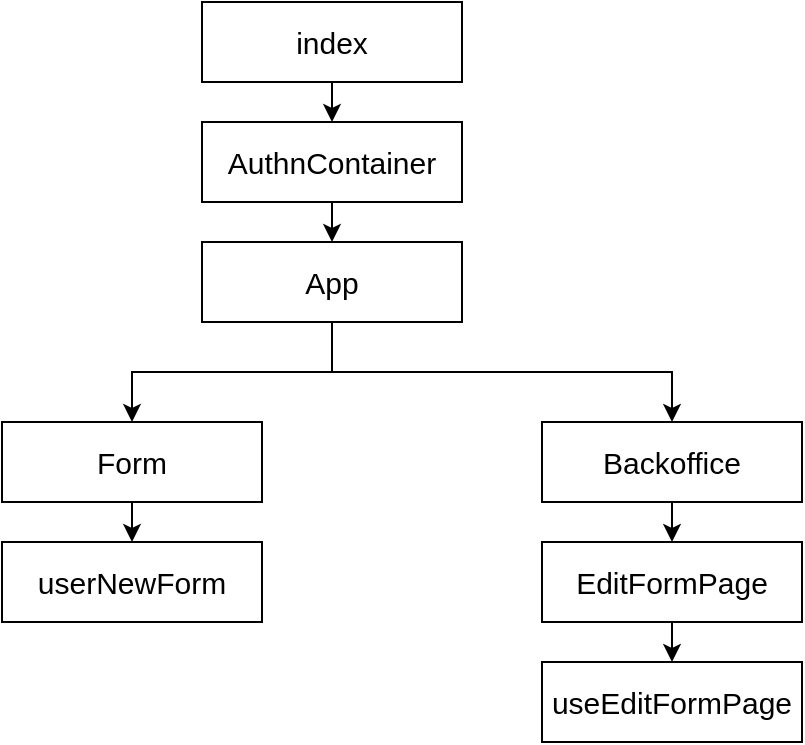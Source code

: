 <mxfile version="24.4.13" type="device">
  <diagram name="Page-1" id="r-dBQ9j4gFgFpyugvA7R">
    <mxGraphModel dx="1843" dy="807" grid="1" gridSize="10" guides="1" tooltips="1" connect="1" arrows="1" fold="1" page="1" pageScale="1" pageWidth="827" pageHeight="1169" math="0" shadow="0">
      <root>
        <mxCell id="0" />
        <mxCell id="1" parent="0" />
        <mxCell id="AwA4mql_HM7cYd_l_bpD-9" style="edgeStyle=orthogonalEdgeStyle;rounded=0;orthogonalLoop=1;jettySize=auto;html=1;exitX=0.5;exitY=1;exitDx=0;exitDy=0;entryX=0.5;entryY=0;entryDx=0;entryDy=0;" parent="1" source="AwA4mql_HM7cYd_l_bpD-1" target="AwA4mql_HM7cYd_l_bpD-2" edge="1">
          <mxGeometry relative="1" as="geometry" />
        </mxCell>
        <mxCell id="AwA4mql_HM7cYd_l_bpD-1" value="&lt;font style=&quot;font-size: 15px;&quot;&gt;index&lt;/font&gt;" style="rounded=0;whiteSpace=wrap;html=1;" parent="1" vertex="1">
          <mxGeometry x="310" y="20" width="130" height="40" as="geometry" />
        </mxCell>
        <mxCell id="AwA4mql_HM7cYd_l_bpD-10" style="edgeStyle=orthogonalEdgeStyle;rounded=0;orthogonalLoop=1;jettySize=auto;html=1;exitX=0.5;exitY=1;exitDx=0;exitDy=0;entryX=0.5;entryY=0;entryDx=0;entryDy=0;" parent="1" source="AwA4mql_HM7cYd_l_bpD-2" target="AwA4mql_HM7cYd_l_bpD-3" edge="1">
          <mxGeometry relative="1" as="geometry" />
        </mxCell>
        <mxCell id="AwA4mql_HM7cYd_l_bpD-2" value="&lt;span style=&quot;font-size: 15px;&quot;&gt;AuthnContainer&lt;/span&gt;" style="rounded=0;whiteSpace=wrap;html=1;" parent="1" vertex="1">
          <mxGeometry x="310" y="80" width="130" height="40" as="geometry" />
        </mxCell>
        <mxCell id="AwA4mql_HM7cYd_l_bpD-14" style="edgeStyle=orthogonalEdgeStyle;rounded=0;orthogonalLoop=1;jettySize=auto;html=1;exitX=0.5;exitY=1;exitDx=0;exitDy=0;" parent="1" source="AwA4mql_HM7cYd_l_bpD-3" target="AwA4mql_HM7cYd_l_bpD-7" edge="1">
          <mxGeometry relative="1" as="geometry" />
        </mxCell>
        <mxCell id="AwA4mql_HM7cYd_l_bpD-15" style="edgeStyle=orthogonalEdgeStyle;rounded=0;orthogonalLoop=1;jettySize=auto;html=1;exitX=0.5;exitY=1;exitDx=0;exitDy=0;" parent="1" source="AwA4mql_HM7cYd_l_bpD-3" target="AwA4mql_HM7cYd_l_bpD-8" edge="1">
          <mxGeometry relative="1" as="geometry" />
        </mxCell>
        <mxCell id="AwA4mql_HM7cYd_l_bpD-3" value="&lt;span style=&quot;font-size: 15px;&quot;&gt;App&lt;/span&gt;" style="rounded=0;whiteSpace=wrap;html=1;" parent="1" vertex="1">
          <mxGeometry x="310" y="140" width="130" height="40" as="geometry" />
        </mxCell>
        <mxCell id="Ty7-eHjBP48VKCG4unU4-3" style="edgeStyle=orthogonalEdgeStyle;rounded=0;orthogonalLoop=1;jettySize=auto;html=1;exitX=0.5;exitY=1;exitDx=0;exitDy=0;entryX=0.5;entryY=0;entryDx=0;entryDy=0;" edge="1" parent="1" source="AwA4mql_HM7cYd_l_bpD-7" target="Ty7-eHjBP48VKCG4unU4-2">
          <mxGeometry relative="1" as="geometry" />
        </mxCell>
        <mxCell id="AwA4mql_HM7cYd_l_bpD-7" value="&lt;span style=&quot;font-size: 15px;&quot;&gt;Form&lt;/span&gt;" style="rounded=0;whiteSpace=wrap;html=1;" parent="1" vertex="1">
          <mxGeometry x="210" y="230" width="130" height="40" as="geometry" />
        </mxCell>
        <mxCell id="Ty7-eHjBP48VKCG4unU4-1" style="edgeStyle=orthogonalEdgeStyle;rounded=0;orthogonalLoop=1;jettySize=auto;html=1;exitX=0.5;exitY=1;exitDx=0;exitDy=0;entryX=0.5;entryY=0;entryDx=0;entryDy=0;" edge="1" parent="1" source="AwA4mql_HM7cYd_l_bpD-8" target="AwA4mql_HM7cYd_l_bpD-17">
          <mxGeometry relative="1" as="geometry" />
        </mxCell>
        <mxCell id="AwA4mql_HM7cYd_l_bpD-8" value="&lt;span style=&quot;font-size: 15px;&quot;&gt;Backoffice&lt;/span&gt;" style="rounded=0;whiteSpace=wrap;html=1;" parent="1" vertex="1">
          <mxGeometry x="480" y="230" width="130" height="40" as="geometry" />
        </mxCell>
        <mxCell id="Ty7-eHjBP48VKCG4unU4-5" style="edgeStyle=orthogonalEdgeStyle;rounded=0;orthogonalLoop=1;jettySize=auto;html=1;exitX=0.5;exitY=1;exitDx=0;exitDy=0;entryX=0.5;entryY=0;entryDx=0;entryDy=0;" edge="1" parent="1" source="AwA4mql_HM7cYd_l_bpD-17" target="Ty7-eHjBP48VKCG4unU4-4">
          <mxGeometry relative="1" as="geometry" />
        </mxCell>
        <mxCell id="AwA4mql_HM7cYd_l_bpD-17" value="&lt;span style=&quot;font-size: 15px;&quot;&gt;EditFormPage&lt;/span&gt;" style="rounded=0;whiteSpace=wrap;html=1;" parent="1" vertex="1">
          <mxGeometry x="480" y="290" width="130" height="40" as="geometry" />
        </mxCell>
        <mxCell id="Ty7-eHjBP48VKCG4unU4-2" value="&lt;span style=&quot;font-size: 15px;&quot;&gt;userNewForm&lt;/span&gt;" style="rounded=0;whiteSpace=wrap;html=1;" vertex="1" parent="1">
          <mxGeometry x="210" y="290" width="130" height="40" as="geometry" />
        </mxCell>
        <mxCell id="Ty7-eHjBP48VKCG4unU4-4" value="&lt;span style=&quot;font-size: 15px;&quot;&gt;useEditFormPage&lt;/span&gt;" style="rounded=0;whiteSpace=wrap;html=1;" vertex="1" parent="1">
          <mxGeometry x="480" y="350" width="130" height="40" as="geometry" />
        </mxCell>
      </root>
    </mxGraphModel>
  </diagram>
</mxfile>
